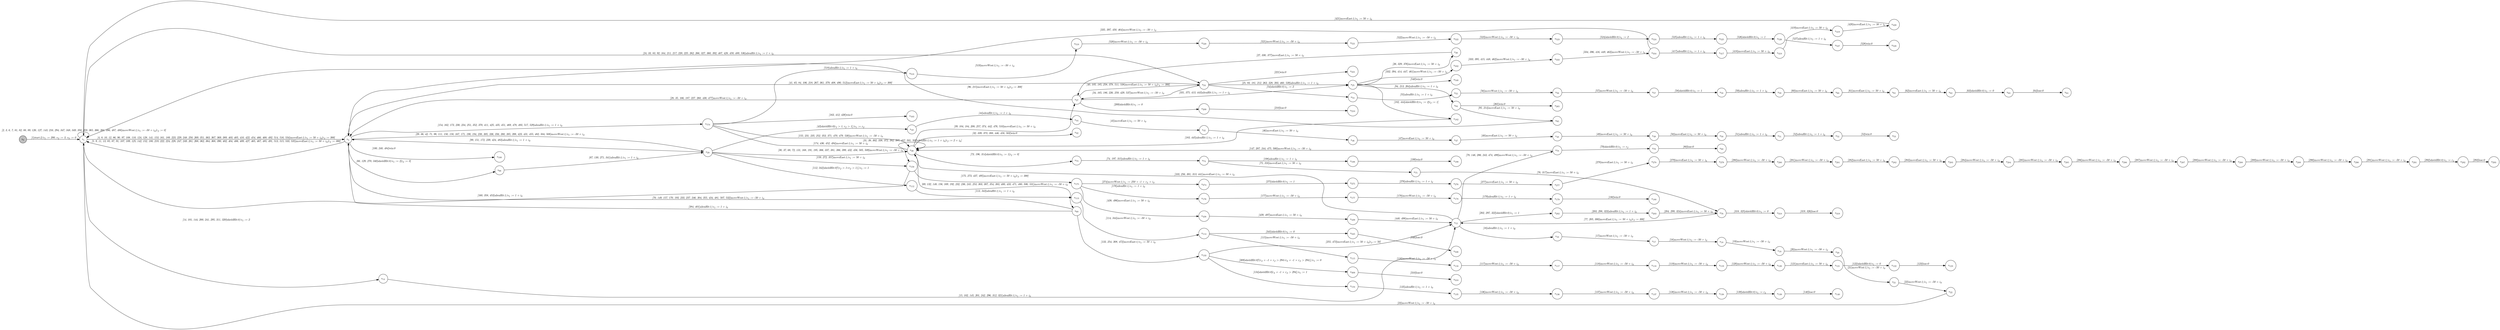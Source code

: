digraph EFSM{
  graph [rankdir="LR", fontname="Latin Modern Math"];
  node [color="black", fillcolor="white", shape="circle", style="filled", fontname="Latin Modern Math"];
  edge [fontname="Latin Modern Math"];

  s0[fillcolor="gray", label=<s<sub>0</sub>>];
  s1[label=<s<sub>1</sub>>];
  s4[label=<s<sub>4</sub>>];
  s14[label=<s<sub>14</sub>>];
  s15[label=<s<sub>15</sub>>];
  s16[label=<s<sub>16</sub>>];
  s17[label=<s<sub>17</sub>>];
  s18[label=<s<sub>18</sub>>];
  s19[label=<s<sub>19</sub>>];
  s20[label=<s<sub>20</sub>>];
  s21[label=<s<sub>21</sub>>];
  s22[label=<s<sub>22</sub>>];
  s24[label=<s<sub>24</sub>>];
  s25[label=<s<sub>25</sub>>];
  s26[label=<s<sub>26</sub>>];
  s27[label=<s<sub>27</sub>>];
  s29[label=<s<sub>29</sub>>];
  s30[label=<s<sub>30</sub>>];
  s32[label=<s<sub>32</sub>>];
  s43[label=<s<sub>43</sub>>];
  s44[label=<s<sub>44</sub>>];
  s45[label=<s<sub>45</sub>>];
  s46[label=<s<sub>46</sub>>];
  s47[label=<s<sub>47</sub>>];
  s48[label=<s<sub>48</sub>>];
  s49[label=<s<sub>49</sub>>];
  s50[label=<s<sub>50</sub>>];
  s51[label=<s<sub>51</sub>>];
  s52[label=<s<sub>52</sub>>];
  s53[label=<s<sub>53</sub>>];
  s54[label=<s<sub>54</sub>>];
  s55[label=<s<sub>55</sub>>];
  s56[label=<s<sub>56</sub>>];
  s57[label=<s<sub>57</sub>>];
  s58[label=<s<sub>58</sub>>];
  s59[label=<s<sub>59</sub>>];
  s60[label=<s<sub>60</sub>>];
  s61[label=<s<sub>61</sub>>];
  s62[label=<s<sub>62</sub>>];
  s63[label=<s<sub>63</sub>>];
  s64[label=<s<sub>64</sub>>];
  s66[label=<s<sub>66</sub>>];
  s69[label=<s<sub>69</sub>>];
  s73[label=<s<sub>73</sub>>];
  s74[label=<s<sub>74</sub>>];
  s75[label=<s<sub>75</sub>>];
  s76[label=<s<sub>76</sub>>];
  s78[label=<s<sub>78</sub>>];
  s79[label=<s<sub>79</sub>>];
  s80[label=<s<sub>80</sub>>];
  s94[label=<s<sub>94</sub>>];
  s95[label=<s<sub>95</sub>>];
  s100[label=<s<sub>100</sub>>];
  s112[label=<s<sub>112</sub>>];
  s113[label=<s<sub>113</sub>>];
  s114[label=<s<sub>114</sub>>];
  s115[label=<s<sub>115</sub>>];
  s116[label=<s<sub>116</sub>>];
  s117[label=<s<sub>117</sub>>];
  s118[label=<s<sub>118</sub>>];
  s119[label=<s<sub>119</sub>>];
  s120[label=<s<sub>120</sub>>];
  s121[label=<s<sub>121</sub>>];
  s122[label=<s<sub>122</sub>>];
  s123[label=<s<sub>123</sub>>];
  s133[label=<s<sub>133</sub>>];
  s134[label=<s<sub>134</sub>>];
  s135[label=<s<sub>135</sub>>];
  s136[label=<s<sub>136</sub>>];
  s137[label=<s<sub>137</sub>>];
  s138[label=<s<sub>138</sub>>];
  s139[label=<s<sub>139</sub>>];
  s140[label=<s<sub>140</sub>>];
  s154[label=<s<sub>154</sub>>];
  s159[label=<s<sub>159</sub>>];
  s163[label=<s<sub>163</sub>>];
  s175[label=<s<sub>175</sub>>];
  s176[label=<s<sub>176</sub>>];
  s177[label=<s<sub>177</sub>>];
  s178[label=<s<sub>178</sub>>];
  s179[label=<s<sub>179</sub>>];
  s180[label=<s<sub>180</sub>>];
  s182[label=<s<sub>182</sub>>];
  s198[label=<s<sub>198</sub>>];
  s199[label=<s<sub>199</sub>>];
  s202[label=<s<sub>202</sub>>];
  s203[label=<s<sub>203</sub>>];
  s209[label=<s<sub>209</sub>>];
  s210[label=<s<sub>210</sub>>];
  s221[label=<s<sub>221</sub>>];
  s265[label=<s<sub>265</sub>>];
  s274[label=<s<sub>274</sub>>];
  s275[label=<s<sub>275</sub>>];
  s276[label=<s<sub>276</sub>>];
  s277[label=<s<sub>277</sub>>];
  s278[label=<s<sub>278</sub>>];
  s279[label=<s<sub>279</sub>>];
  s280[label=<s<sub>280</sub>>];
  s281[label=<s<sub>281</sub>>];
  s282[label=<s<sub>282</sub>>];
  s283[label=<s<sub>283</sub>>];
  s284[label=<s<sub>284</sub>>];
  s285[label=<s<sub>285</sub>>];
  s286[label=<s<sub>286</sub>>];
  s287[label=<s<sub>287</sub>>];
  s288[label=<s<sub>288</sub>>];
  s289[label=<s<sub>289</sub>>];
  s290[label=<s<sub>290</sub>>];
  s291[label=<s<sub>291</sub>>];
  s292[label=<s<sub>292</sub>>];
  s293[label=<s<sub>293</sub>>];
  s309[label=<s<sub>309</sub>>];
  s310[label=<s<sub>310</sub>>];
  s318[label=<s<sub>318</sub>>];
  s319[label=<s<sub>319</sub>>];
  s332[label=<s<sub>332</sub>>];
  s333[label=<s<sub>333</sub>>];
  s334[label=<s<sub>334</sub>>];
  s345[label=<s<sub>345</sub>>];
  s346[label=<s<sub>346</sub>>];
  s417[label=<s<sub>417</sub>>];
  s418[label=<s<sub>418</sub>>];
  s419[label=<s<sub>419</sub>>];
  s420[label=<s<sub>420</sub>>];
  s438[label=<s<sub>438</sub>>];
  s439[label=<s<sub>439</sub>>];
  s518[label=<s<sub>518</sub>>];
  s519[label=<s<sub>519</sub>>];
  s520[label=<s<sub>520</sub>>];
  s521[label=<s<sub>521</sub>>];
  s522[label=<s<sub>522</sub>>];
  s523[label=<s<sub>523</sub>>];
  s524[label=<s<sub>524</sub>>];
  s525[label=<s<sub>525</sub>>];
  s526[label=<s<sub>526</sub>>];
  s527[label=<s<sub>527</sub>>];
  s528[label=<s<sub>528</sub>>];
  s540[label=<s<sub>540</sub>>];

  s0->s1[label=<<i> [1]start:2/o<sub>1</sub> := 200, o<sub>2</sub> := 3, o<sub>3</sub> := 0</i>>];
  s15->s16[label=<<i> [16]alienHit:1/o<sub>1</sub> := 1 + i<sub>0</sub></i>>];
  s16->s17[label=<<i> [17]moveWest:1/o<sub>1</sub> := -50 + i<sub>0</sub></i>>];
  s17->s18[label=<<i> [18]moveWest:1/o<sub>1</sub> := -50 + i<sub>0</sub></i>>];
  s18->s19[label=<<i> [19]moveWest:1/o<sub>1</sub> := -50 + i<sub>0</sub></i>>];
  s19->s20[label=<<i> [20]moveWest:1/o<sub>1</sub> := -50 + i<sub>0</sub></i>>];
  s20->s21[label=<<i> [21]moveWest:1/o<sub>1</sub> := -50 + i<sub>0</sub></i>>];
  s21->s22[label=<<i> [22]moveWest:1/o<sub>1</sub> := -50 + i<sub>0</sub></i>>];
  s22->s1[label=<<i> [23]moveWest:1/o<sub>1</sub> := -50 + i<sub>0</sub></i>>];
  s1->s24[label=<<i> [24, 33, 83, 92, 164, 211, 217, 220, 225, 262, 266, 327, 360, 392, 407, 428, 459, 489, 536]alienHit:1/o<sub>1</sub> := 1 + i<sub>0</sub></i>>];
  s24->s25[label=<<i> [25, 93, 181, 212, 263, 328, 393, 460, 539]alienHit:1/o<sub>1</sub> := 1 + i<sub>0</sub></i>>];
  s25->s26[label=<<i> [26, 329, 376]moveEast:1/o<sub>1</sub> := 50 + i<sub>0</sub></i>>];
  s26->s27[label=<<i> [27, 330, 377]moveEast:1/o<sub>1</sub> := 50 + i<sub>0</sub></i>>];
  s27->s4[label=<<i> [28, 35, 166, 187, 227, 260, 430, 477]moveWest:1/o<sub>1</sub> := -50 + i<sub>0</sub></i>>];
  s4->s29[label=<<i> [29, 36, 42, 71, 98, 111, 150, 158, 167, 171, 190, 194, 238, 305, 336, 356, 380, 385, 398, 423, 431, 455, 482, 504, 508]moveWest:1/o<sub>1</sub> := -50 + i<sub>0</sub></i>>];
  s29->s30[label=<<i> [30, 37, 68, 72, 131, 168, 191, 195, 306, 337, 381, 386, 399, 432, 456, 505, 509]moveWest:1/o<sub>1</sub> := -50 + i<sub>0</sub></i>>];
  s30->s30[label=<<i> [31, 38, 302, 338, 372, 382, 387, 457, 501, 502]alienHit:1/o<sub>1</sub> := 1 + i<sub>0</sub>&#91;r<sub>2</sub> := 2 &times; i<sub>0</sub>&#93;</i>>];
  s30->s32[label=<<i> [32, 339, 373, 388, 446, 458, 503]win:0</i>>];
  s30->s27[label=<<i> [39, 104, 184, 208, 257, 374, 442, 476, 510]moveEast:1/o<sub>1</sub> := 50 + i<sub>0</sub></i>>];
  s27->s24[label=<<i> [40, 105, 185, 258, 378, 511, 538]moveEast:1/o<sub>1</sub> := 50 + i<sub>0</sub>&#91;r<sub>3</sub> := 300&#93;</i>>];
  s29->s43[label=<<i> [43]shieldHit:0&#91;r<sub>2</sub> &gt; 1, r<sub>2</sub> &gt; 1&#93;/o<sub>1</sub> := r<sub>2</sub></i>>];
  s43->s44[label=<<i> [44]alienHit:1/o<sub>1</sub> := 1 + i<sub>0</sub></i>>];
  s44->s45[label=<<i> [45]moveEast:1/o<sub>1</sub> := 50 + i<sub>0</sub></i>>];
  s45->s46[label=<<i> [46]moveEast:1/o<sub>1</sub> := 50 + i<sub>0</sub></i>>];
  s46->s47[label=<<i> [47]moveEast:1/o<sub>1</sub> := 50 + i<sub>0</sub></i>>];
  s47->s48[label=<<i> [48]moveEast:1/o<sub>1</sub> := 50 + i<sub>0</sub></i>>];
  s48->s49[label=<<i> [49]moveEast:1/o<sub>1</sub> := 50 + i<sub>0</sub></i>>];
  s49->s50[label=<<i> [50]moveEast:1/o<sub>1</sub> := 50 + i<sub>0</sub></i>>];
  s50->s51[label=<<i> [51]alienHit:1/o<sub>1</sub> := 1 + i<sub>0</sub></i>>];
  s51->s52[label=<<i> [52]alienHit:1/o<sub>1</sub> := 1 + i<sub>0</sub></i>>];
  s52->s53[label=<<i> [53]win:0</i>>];
  s24->s54[label=<<i> [54]shieldHit:0/o<sub>1</sub> := 2</i>>];
  s54->s55[label=<<i> [55]alienHit:1/o<sub>1</sub> := 1 + i<sub>0</sub></i>>];
  s55->s56[label=<<i> [56]moveWest:1/o<sub>1</sub> := -50 + i<sub>0</sub></i>>];
  s56->s57[label=<<i> [57]moveWest:1/o<sub>1</sub> := -50 + i<sub>0</sub></i>>];
  s57->s58[label=<<i> [58]shieldHit:0/o<sub>1</sub> := 1</i>>];
  s58->s59[label=<<i> [59]alienHit:1/o<sub>1</sub> := 1 + i<sub>0</sub></i>>];
  s59->s60[label=<<i> [60]moveEast:1/o<sub>1</sub> := 50 + i<sub>0</sub></i>>];
  s60->s61[label=<<i> [61]moveEast:1/o<sub>1</sub> := 50 + i<sub>0</sub></i>>];
  s61->s62[label=<<i> [62]moveEast:1/o<sub>1</sub> := 50 + i<sub>0</sub></i>>];
  s62->s63[label=<<i> [63]shieldHit:0/o<sub>1</sub> := 0</i>>];
  s63->s64[label=<<i> [64]lose:0</i>>];
  s74->s75[label=<<i> [75, 316]moveEast:1/o<sub>1</sub> := 50 + i<sub>0</sub></i>>];
  s75->s76[label=<<i> [76, 317]moveEast:1/o<sub>1</sub> := 50 + i<sub>0</sub></i>>];
  s76->s15[label=<<i> [77, 205, 300]moveEast:1/o<sub>1</sub> := 50 + i<sub>0</sub>&#91;r<sub>3</sub> := 300&#93;</i>>];
  s15->s78[label=<<i> [78, 146, 206, 243, 474, 499]moveWest:1/o<sub>1</sub> := -50 + i<sub>0</sub></i>>];
  s78->s79[label=<<i> [79]shieldHit:0/o<sub>1</sub> := r<sub>2</sub></i>>];
  s79->s80[label=<<i> [80]lose:0</i>>];
  s94->s95[label=<<i> [95, 214]moveEast:1/o<sub>1</sub> := 50 + i<sub>0</sub></i>>];
  s95->s1[label=<<i> [96, 215]moveEast:1/o<sub>1</sub> := 50 + i<sub>0</sub>&#91;r<sub>3</sub> := 300&#93;</i>>];
  s29->s112[label=<<i> [112, 342]shieldHit:0&#91;!(r<sub>2</sub> &gt; 1&or;r<sub>2</sub> &gt; 1)&#93;/o<sub>1</sub> := 1</i>>];
  s112->s113[label=<<i> [113, 343]alienHit:1/o<sub>1</sub> := 1 + i<sub>0</sub></i>>];
  s113->s114[label=<<i> [114, 344]moveWest:1/o<sub>1</sub> := -50 + i<sub>0</sub></i>>];
  s114->s115[label=<<i> [115]moveWest:1/o<sub>1</sub> := -50 + i<sub>0</sub></i>>];
  s115->s116[label=<<i> [116]moveWest:1/o<sub>1</sub> := -50 + i<sub>0</sub></i>>];
  s116->s117[label=<<i> [117]moveWest:1/o<sub>1</sub> := -50 + i<sub>0</sub></i>>];
  s117->s118[label=<<i> [118]moveWest:1/o<sub>1</sub> := -50 + i<sub>0</sub></i>>];
  s118->s119[label=<<i> [119]moveWest:1/o<sub>1</sub> := -50 + i<sub>0</sub></i>>];
  s119->s120[label=<<i> [120]moveWest:1/o<sub>1</sub> := -50 + i<sub>0</sub></i>>];
  s120->s121[label=<<i> [121]moveEast:1/o<sub>1</sub> := 50 + i<sub>0</sub></i>>];
  s121->s122[label=<<i> [122]shieldHit:0/o<sub>1</sub> := 0</i>>];
  s122->s123[label=<<i> [123]lose:0</i>>];
  s4->s66[label=<<i> [66, 129, 270, 340]shieldHit:0/o<sub>1</sub> := 2&#91;r<sub>2</sub> := 0&#93;</i>>];
  s133->s134[label=<<i> [134]shieldHit:0&#91;r<sub>3</sub> + -1 &times; r<sub>2</sub> &gt; 294&#93;/o<sub>1</sub> := 1</i>>];
  s134->s135[label=<<i> [135]alienHit:1/o<sub>1</sub> := 1 + i<sub>0</sub></i>>];
  s135->s136[label=<<i> [136]moveWest:1/o<sub>1</sub> := -50 + i<sub>0</sub></i>>];
  s136->s137[label=<<i> [137]moveWest:1/o<sub>1</sub> := -50 + i<sub>0</sub></i>>];
  s137->s138[label=<<i> [138]moveWest:1/o<sub>1</sub> := -50 + i<sub>0</sub></i>>];
  s138->s139[label=<<i> [139]shieldHit:0/o<sub>1</sub> := r<sub>2</sub></i>>];
  s139->s140[label=<<i> [140]lose:0</i>>];
  s175->s176[label=<<i> [176]alienHit:1/o<sub>1</sub> := 1 + i<sub>0</sub></i>>];
  s176->s177[label=<<i> [177]moveWest:1/o<sub>1</sub> := -50 + i<sub>0</sub></i>>];
  s177->s178[label=<<i> [178]moveWest:1/o<sub>1</sub> := -50 + i<sub>0</sub></i>>];
  s178->s179[label=<<i> [179]alienHit:1/o<sub>1</sub> := 1 + i<sub>0</sub></i>>];
  s179->s180[label=<<i> [180]win:0</i>>];
  s25->s182[label=<<i> [182, 444]shieldHit:0/o<sub>1</sub> := 2&#91;r<sub>2</sub> := 1&#93;</i>>];
  s182->s30[label=<<i> [183, 445]alienHit:1/o<sub>1</sub> := 1 + i<sub>0</sub></i>>];
  s24->s27[label=<<i> [34, 165, 186, 226, 259, 429, 537]moveWest:1/o<sub>1</sub> := -50 + i<sub>0</sub></i>>];
  s30->s69[label=<<i> [69, 132, 148, 156, 169, 192, 232, 236, 245, 253, 303, 307, 354, 383, 400, 433, 471, 480, 506, 531]moveWest:1/o<sub>1</sub> := -50 + i<sub>0</sub></i>>];
  s74->s198[label=<<i> [198]alienHit:1/o<sub>1</sub> := 1 + i<sub>0</sub></i>>];
  s198->s199[label=<<i> [199]win:0</i>>];
  s27->s209[label=<<i> [209]shieldHit:0/o<sub>1</sub> := 0</i>>];
  s209->s210[label=<<i> [210]lose:0</i>>];
  s25->s94[label=<<i> [94, 213, 264]alienHit:1/o<sub>1</sub> := 1 + i<sub>0</sub></i>>];
  s24->s221[label=<<i> [221]win:0</i>>];
  s4->s100[label=<<i> [100, 240, 484]win:0</i>>];
  s133->s15[label=<<i> [255, 473]moveEast:1/o<sub>1</sub> := 50 + i<sub>0</sub>&#91;r<sub>3</sub> := 50&#93;</i>>];
  s15->s30[label=<<i> [103, 256, 301, 313, 441]moveEast:1/o<sub>1</sub> := 50 + i<sub>0</sub></i>>];
  s94->s265[label=<<i> [265]win:0</i>>];
  s66->s29[label=<<i> [67, 130, 271, 341]alienHit:1/o<sub>1</sub> := 1 + i<sub>0</sub></i>>];
  s175->s274[label=<<i> [274]moveWest:1/o<sub>1</sub> := 250 + -1 &times; r<sub>3</sub> + i<sub>0</sub></i>>];
  s274->s275[label=<<i> [275]shieldHit:0/o<sub>1</sub> := 1</i>>];
  s275->s276[label=<<i> [276]alienHit:1/o<sub>1</sub> := 1 + i<sub>0</sub></i>>];
  s276->s277[label=<<i> [277]moveEast:1/o<sub>1</sub> := 50 + i<sub>0</sub></i>>];
  s277->s278[label=<<i> [278]moveEast:1/o<sub>1</sub> := 50 + i<sub>0</sub></i>>];
  s278->s279[label=<<i> [279]moveEast:1/o<sub>1</sub> := 50 + i<sub>0</sub></i>>];
  s279->s280[label=<<i> [280]moveWest:1/o<sub>1</sub> := -50 + i<sub>0</sub></i>>];
  s280->s281[label=<<i> [281]moveWest:1/o<sub>1</sub> := -50 + i<sub>0</sub></i>>];
  s281->s282[label=<<i> [282]moveEast:1/o<sub>1</sub> := 50 + i<sub>0</sub></i>>];
  s282->s283[label=<<i> [283]moveEast:1/o<sub>1</sub> := 50 + i<sub>0</sub></i>>];
  s283->s284[label=<<i> [284]moveWest:1/o<sub>1</sub> := -50 + i<sub>0</sub></i>>];
  s284->s285[label=<<i> [285]moveWest:1/o<sub>1</sub> := -50 + i<sub>0</sub></i>>];
  s285->s286[label=<<i> [286]moveWest:1/o<sub>1</sub> := -50 + i<sub>0</sub></i>>];
  s286->s287[label=<<i> [287]moveWest:1/o<sub>1</sub> := -50 + i<sub>0</sub></i>>];
  s287->s288[label=<<i> [288]moveWest:1/o<sub>1</sub> := -50 + i<sub>0</sub></i>>];
  s288->s289[label=<<i> [289]moveWest:1/o<sub>1</sub> := -50 + i<sub>0</sub></i>>];
  s289->s290[label=<<i> [290]moveWest:1/o<sub>1</sub> := -50 + i<sub>0</sub></i>>];
  s290->s291[label=<<i> [291]moveWest:1/o<sub>1</sub> := -50 + i<sub>0</sub></i>>];
  s291->s292[label=<<i> [292]shieldHit:0/o<sub>1</sub> := r<sub>2</sub></i>>];
  s292->s293[label=<<i> [293]lose:0</i>>];
  s69->s133[label=<<i> [133, 254, 308, 472]moveEast:1/o<sub>1</sub> := 50 + i<sub>0</sub></i>>];
  s133->s309[label=<<i> [309]shieldHit:0&#91;!(r<sub>3</sub> + -1 &times; r<sub>2</sub> &gt; 294&or;r<sub>3</sub> + -1 &times; r<sub>2</sub> &gt; 294)&#93;/o<sub>1</sub> := 0</i>>];
  s309->s310[label=<<i> [310]lose:0</i>>];
  s1->s14[label=<<i> [14, 101, 144, 200, 241, 295, 311, 320]shieldHit:0/o<sub>1</sub> := 2</i>>];
  s14->s15[label=<<i> [15, 102, 145, 201, 242, 296, 312, 321]alienHit:1/o<sub>1</sub> := 1 + i<sub>0</sub></i>>];
  s30->s73[label=<<i> [73, 196, 314]shieldHit:0/o<sub>1</sub> := 1&#91;r<sub>2</sub> := 0&#93;</i>>];
  s73->s74[label=<<i> [74, 197, 315]alienHit:1/o<sub>1</sub> := 1 + i<sub>0</sub></i>>];
  s76->s318[label=<<i> [318, 325]shieldHit:0/o<sub>1</sub> := 0</i>>];
  s318->s319[label=<<i> [319, 326]lose:0</i>>];
  s15->s202[label=<<i> [202, 297, 322]shieldHit:0/o<sub>1</sub> := 1</i>>];
  s202->s203[label=<<i> [203, 298, 323]alienHit:1/o<sub>1</sub> := 1 + i<sub>0</sub></i>>];
  s203->s76[label=<<i> [204, 299, 324]moveEast:1/o<sub>1</sub> := 50 + i<sub>0</sub></i>>];
  s25->s332[label=<<i> [332, 394, 414, 447, 461]moveWest:1/o<sub>1</sub> := -50 + i<sub>0</sub></i>>];
  s332->s333[label=<<i> [333, 395, 415, 448, 462]moveWest:1/o<sub>1</sub> := -50 + i<sub>0</sub></i>>];
  s333->s334[label=<<i> [334, 396, 416, 449, 463]moveWest:1/o<sub>1</sub> := -50 + i<sub>0</sub></i>>];
  s114->s345[label=<<i> [345]shieldHit:0/o<sub>1</sub> := 0</i>>];
  s345->s346[label=<<i> [346]lose:0</i>>];
  s29->s159[label=<<i> [159, 272, 357]moveEast:1/o<sub>1</sub> := 50 + i<sub>0</sub></i>>];
  s159->s1[label=<<i> [160, 358, 453]alienHit:1/o<sub>1</sub> := 1 + i<sub>0</sub></i>>];
  s1->s1[label=<<i> [2, 3, 6, 7, 81, 82, 88, 89, 126, 127, 143, 216, 294, 347, 348, 349, 350, 359, 365, 366, 391, 486, 487, 488]moveWest:1/o<sub>1</sub> := -50 + i<sub>0</sub>&#91;r<sub>2</sub> := 0&#93;</i>>];
  s69->s4[label=<<i> [384, 401]alienHit:1/o<sub>1</sub> := 1 + i<sub>0</sub></i>>];
  s4->s1[label=<<i> [5, 9, 11, 13, 85, 87, 91, 107, 109, 125, 142, 152, 188, 219, 222, 224, 228, 247, 249, 261, 268, 362, 364, 368, 390, 402, 404, 406, 409, 427, 465, 467, 485, 491, 513, 515, 533, 535]moveEast:1/o<sub>1</sub> := 50 + i<sub>0</sub>&#91;r<sub>3</sub> := 300&#93;</i>>];
  s24->s4[label=<<i> [41, 65, 84, 106, 218, 267, 361, 379, 408, 490, 512]moveEast:1/o<sub>1</sub> := 50 + i<sub>0</sub>&#91;r<sub>3</sub> := 300&#93;</i>>];
  s4->s154[label=<<i> [154, 162, 173, 230, 234, 251, 352, 370, 411, 425, 435, 451, 469, 478, 493, 517, 529]alienHit:1/o<sub>1</sub> := 1 + i<sub>0</sub></i>>];
  s154->s163[label=<<i> [163, 412, 426]win:0</i>>];
  s27->s25[label=<<i> [331, 375, 413, 443]alienHit:1/o<sub>1</sub> := 1 + i<sub>0</sub></i>>];
  s334->s417[label=<<i> [417]alienHit:1/o<sub>1</sub> := 1 + i<sub>0</sub></i>>];
  s417->s418[label=<<i> [418]moveEast:1/o<sub>1</sub> := 50 + i<sub>0</sub></i>>];
  s418->s419[label=<<i> [419]moveEast:1/o<sub>1</sub> := 50 + i<sub>0</sub></i>>];
  s419->s420[label=<<i> [420]moveEast:1/o<sub>1</sub> := 50 + i<sub>0</sub></i>>];
  s420->s1[label=<<i> [421]moveEast:1/o<sub>1</sub> := 50 + i<sub>0</sub></i>>];
  s175->s438[label=<<i> [438, 496]moveEast:1/o<sub>1</sub> := 50 + i<sub>0</sub></i>>];
  s438->s439[label=<<i> [439, 497]moveEast:1/o<sub>1</sub> := 50 + i<sub>0</sub></i>>];
  s439->s15[label=<<i> [440, 498]moveEast:1/o<sub>1</sub> := 50 + i<sub>0</sub></i>>];
  s1->s4[label=<<i> [4, 8, 10, 12, 86, 90, 97, 108, 110, 124, 128, 141, 153, 161, 189, 223, 229, 248, 250, 269, 351, 363, 367, 369, 389, 403, 405, 410, 422, 454, 466, 468, 492, 514, 516, 534]moveEast:1/o<sub>1</sub> := 50 + i<sub>0</sub>&#91;r<sub>3</sub> := 300&#93;</i>>];
  s334->s4[label=<<i> [335, 397, 450, 464]moveWest:1/o<sub>1</sub> := -50 + i<sub>0</sub></i>>];
  s154->s30[label=<<i> [155, 231, 235, 252, 353, 371, 470, 479, 530]moveWest:1/o<sub>1</sub> := -50 + i<sub>0</sub></i>>];
  s78->s30[label=<<i> [147, 207, 244, 475, 500]moveWest:1/o<sub>1</sub> := -50 + i<sub>0</sub></i>>];
  s69->s4[label=<<i> [70, 149, 157, 170, 193, 233, 237, 246, 304, 355, 434, 481, 507, 532]moveWest:1/o<sub>1</sub> := -50 + i<sub>0</sub></i>>];
  s29->s4[label=<<i> [99, 151, 172, 239, 424, 483]alienHit:1/o<sub>1</sub> := 1 + i<sub>0</sub></i>>];
  s154->s159[label=<<i> [174, 436, 452, 494]moveEast:1/o<sub>1</sub> := 50 + i<sub>0</sub></i>>];
  s159->s175[label=<<i> [175, 273, 437, 495]moveEast:1/o<sub>1</sub> := 50 + i<sub>0</sub>&#91;r<sub>3</sub> := 300&#93;</i>>];
  s154->s518[label=<<i> [518]alienHit:1/o<sub>1</sub> := 1 + i<sub>0</sub></i>>];
  s518->s519[label=<<i> [519]moveWest:1/o<sub>1</sub> := -50 + i<sub>0</sub></i>>];
  s519->s520[label=<<i> [520]moveWest:1/o<sub>1</sub> := -50 + i<sub>0</sub></i>>];
  s520->s521[label=<<i> [521]moveWest:1/o<sub>1</sub> := -50 + i<sub>0</sub></i>>];
  s521->s522[label=<<i> [522]moveWest:1/o<sub>1</sub> := -50 + i<sub>0</sub></i>>];
  s522->s523[label=<<i> [523]moveWest:1/o<sub>1</sub> := -50 + i<sub>0</sub></i>>];
  s523->s524[label=<<i> [524]shieldHit:0/o<sub>1</sub> := 2</i>>];
  s524->s525[label=<<i> [525]alienHit:1/o<sub>1</sub> := 1 + i<sub>0</sub></i>>];
  s525->s526[label=<<i> [526]shieldHit:0/o<sub>1</sub> := 1</i>>];
  s526->s527[label=<<i> [527]alienHit:1/o<sub>1</sub> := 1 + i<sub>0</sub></i>>];
  s527->s528[label=<<i> [528]win:0</i>>];
  s25->s540[label=<<i> [540]win:0</i>>];
}